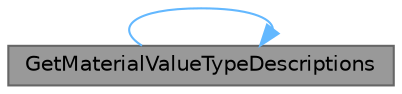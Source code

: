 digraph "GetMaterialValueTypeDescriptions"
{
 // INTERACTIVE_SVG=YES
 // LATEX_PDF_SIZE
  bgcolor="transparent";
  edge [fontname=Helvetica,fontsize=10,labelfontname=Helvetica,labelfontsize=10];
  node [fontname=Helvetica,fontsize=10,shape=box,height=0.2,width=0.4];
  rankdir="RL";
  Node1 [id="Node000001",label="GetMaterialValueTypeDescriptions",height=0.2,width=0.4,color="gray40", fillcolor="grey60", style="filled", fontcolor="black",tooltip="Given a combination of EMaterialValueType flags, get text descriptions of all types."];
  Node1 -> Node1 [id="edge1_Node000001_Node000001",dir="back",color="steelblue1",style="solid",tooltip=" "];
}
